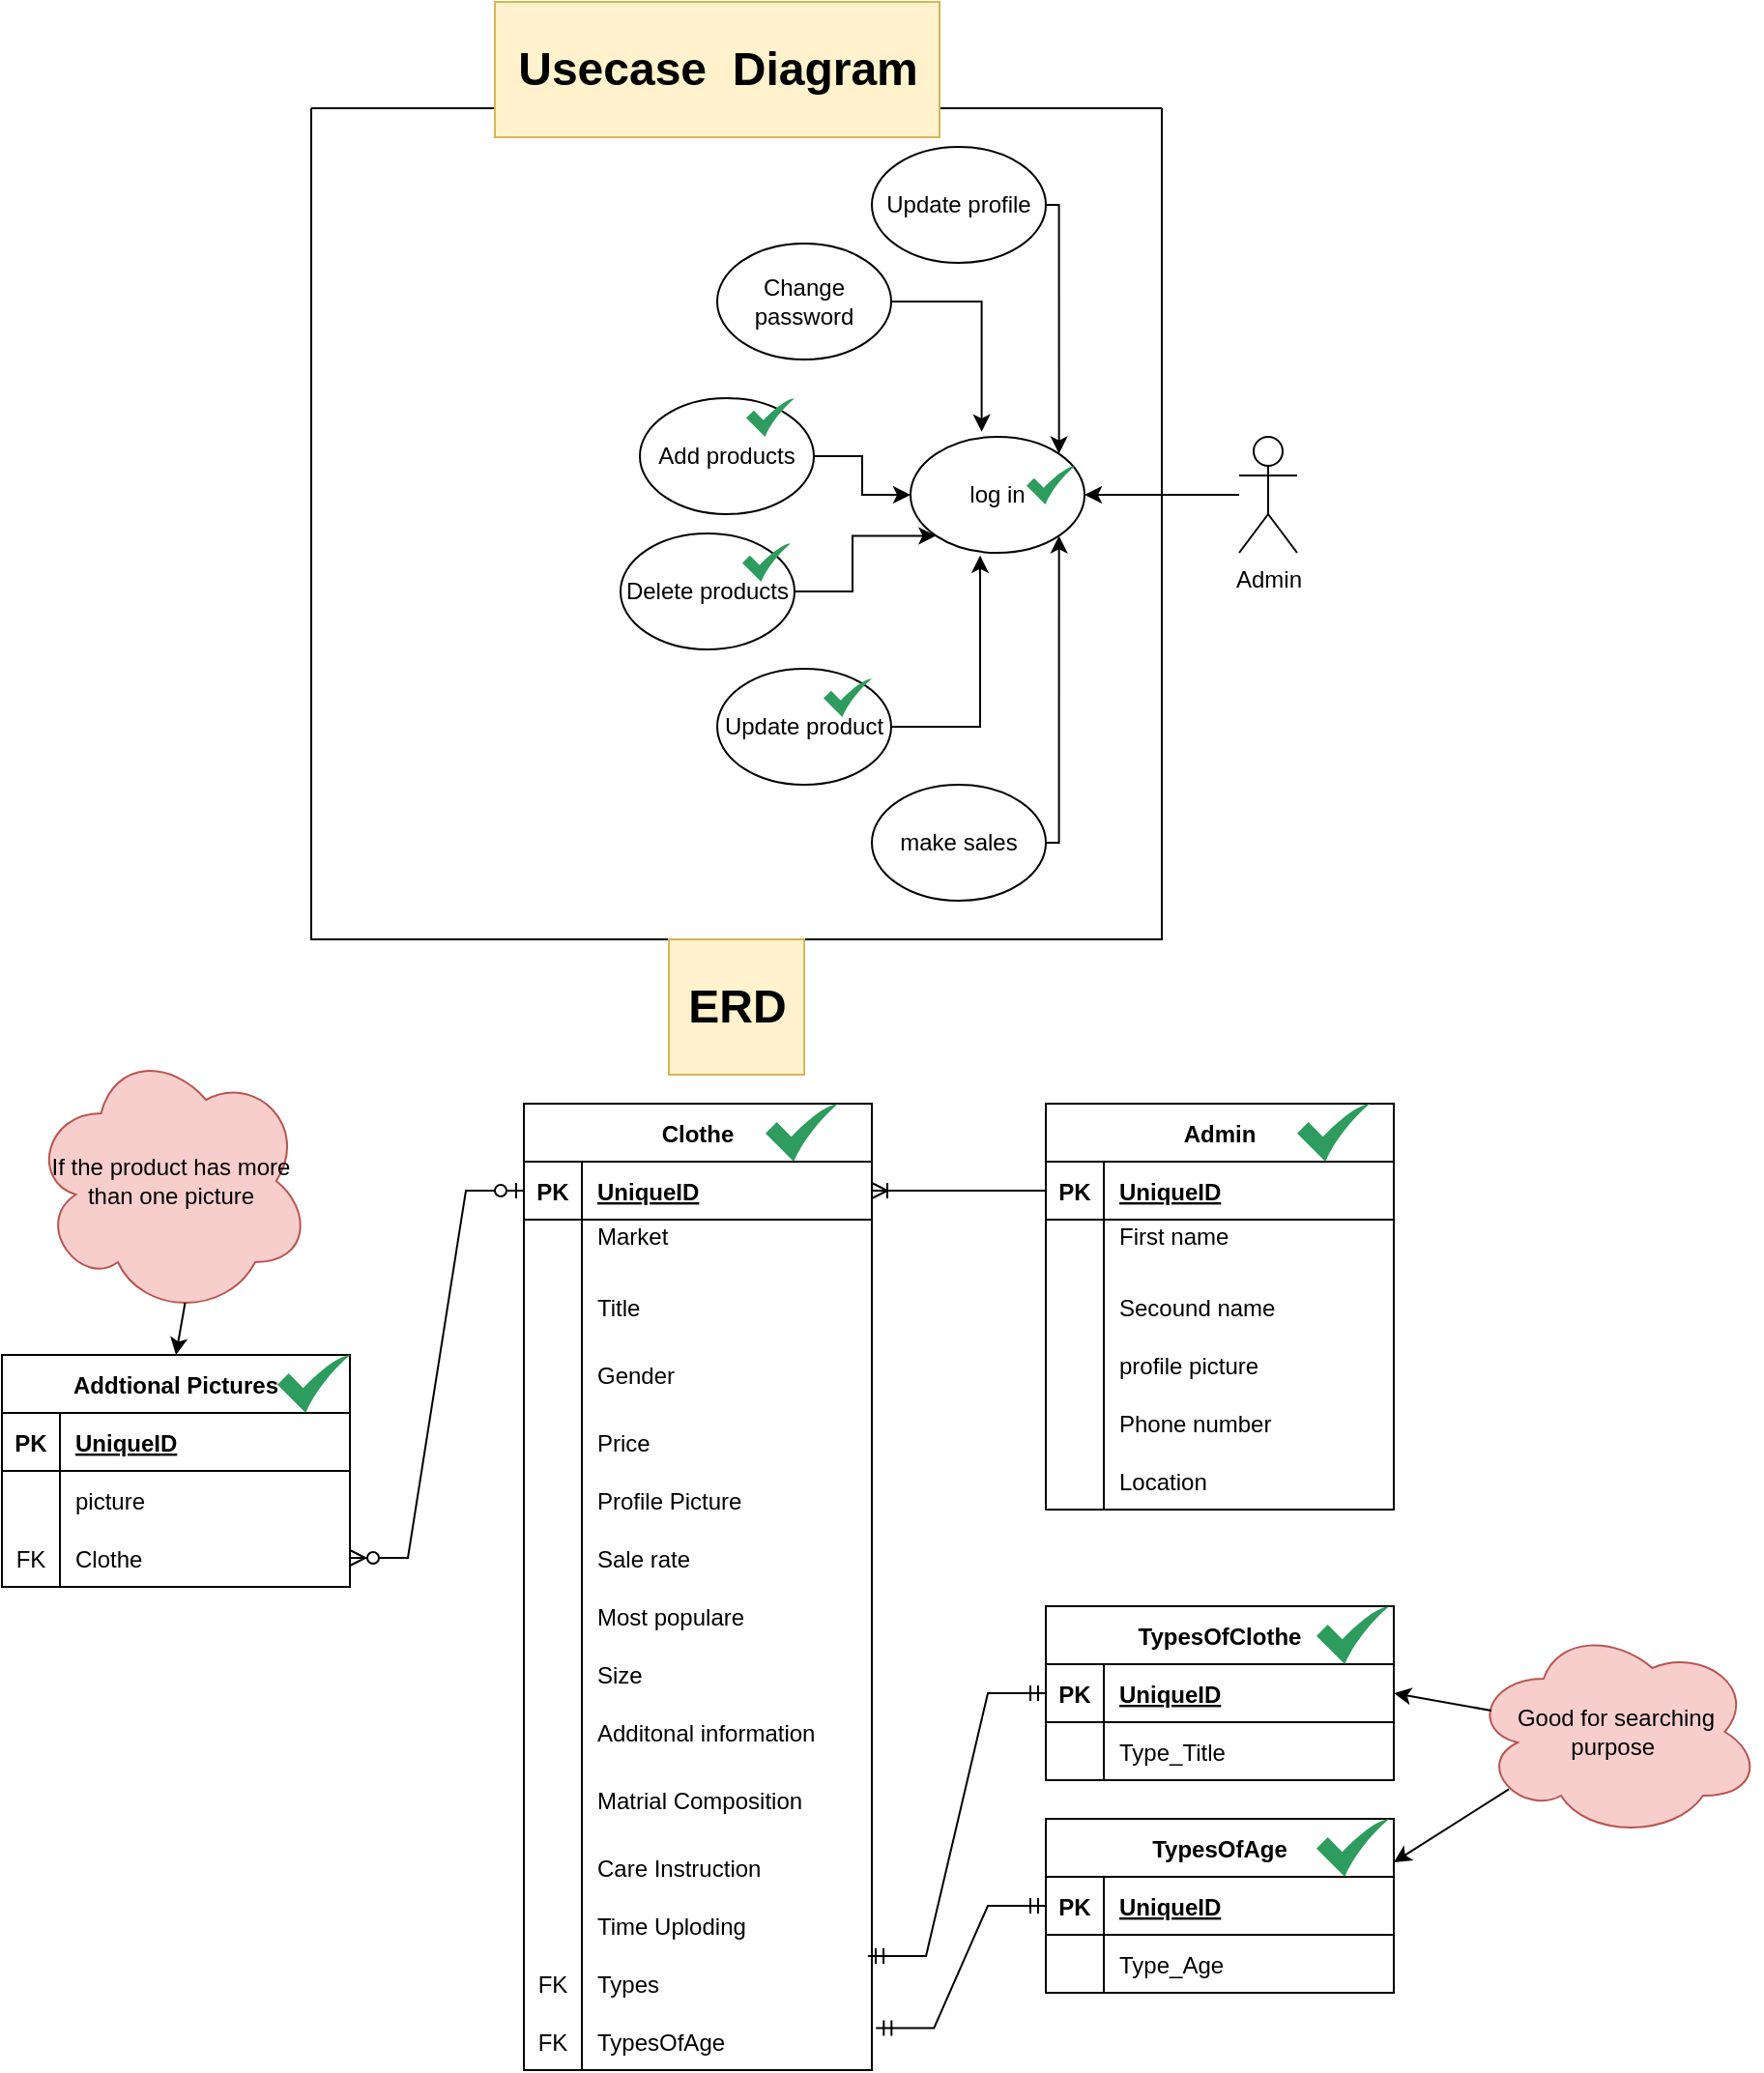 <mxfile version="20.7.4" type="device"><diagram id="LIxAd3S7H-RhhiUVsFGM" name="Page-1"><mxGraphModel dx="1036" dy="606" grid="1" gridSize="10" guides="1" tooltips="1" connect="1" arrows="1" fold="1" page="1" pageScale="1" pageWidth="850" pageHeight="1100" math="0" shadow="0"><root><mxCell id="0"/><mxCell id="1" parent="0"/><mxCell id="iDOFnc7NDDJiZu9Sfizi-2" value="" style="swimlane;startSize=0;" parent="1" vertex="1"><mxGeometry x="190" y="85" width="440" height="430" as="geometry"/></mxCell><mxCell id="iDOFnc7NDDJiZu9Sfizi-7" value="log in" style="ellipse;whiteSpace=wrap;html=1;" parent="iDOFnc7NDDJiZu9Sfizi-2" vertex="1"><mxGeometry x="310" y="170" width="90" height="60" as="geometry"/></mxCell><mxCell id="iDOFnc7NDDJiZu9Sfizi-13" style="edgeStyle=orthogonalEdgeStyle;rounded=0;orthogonalLoop=1;jettySize=auto;html=1;entryX=0.409;entryY=-0.043;entryDx=0;entryDy=0;entryPerimeter=0;" parent="iDOFnc7NDDJiZu9Sfizi-2" source="iDOFnc7NDDJiZu9Sfizi-9" target="iDOFnc7NDDJiZu9Sfizi-7" edge="1"><mxGeometry relative="1" as="geometry"/></mxCell><mxCell id="iDOFnc7NDDJiZu9Sfizi-9" value="Change password" style="ellipse;whiteSpace=wrap;html=1;" parent="iDOFnc7NDDJiZu9Sfizi-2" vertex="1"><mxGeometry x="210" y="70" width="90" height="60" as="geometry"/></mxCell><mxCell id="iDOFnc7NDDJiZu9Sfizi-14" style="edgeStyle=orthogonalEdgeStyle;rounded=0;orthogonalLoop=1;jettySize=auto;html=1;" parent="iDOFnc7NDDJiZu9Sfizi-2" source="iDOFnc7NDDJiZu9Sfizi-10" target="iDOFnc7NDDJiZu9Sfizi-7" edge="1"><mxGeometry relative="1" as="geometry"/></mxCell><mxCell id="iDOFnc7NDDJiZu9Sfizi-10" value="Add products" style="ellipse;whiteSpace=wrap;html=1;" parent="iDOFnc7NDDJiZu9Sfizi-2" vertex="1"><mxGeometry x="170" y="150" width="90" height="60" as="geometry"/></mxCell><mxCell id="iDOFnc7NDDJiZu9Sfizi-15" style="edgeStyle=orthogonalEdgeStyle;rounded=0;orthogonalLoop=1;jettySize=auto;html=1;entryX=0;entryY=1;entryDx=0;entryDy=0;" parent="iDOFnc7NDDJiZu9Sfizi-2" source="iDOFnc7NDDJiZu9Sfizi-11" target="iDOFnc7NDDJiZu9Sfizi-7" edge="1"><mxGeometry relative="1" as="geometry"/></mxCell><mxCell id="iDOFnc7NDDJiZu9Sfizi-11" value="Delete products" style="ellipse;whiteSpace=wrap;html=1;" parent="iDOFnc7NDDJiZu9Sfizi-2" vertex="1"><mxGeometry x="160" y="220" width="90" height="60" as="geometry"/></mxCell><mxCell id="iDOFnc7NDDJiZu9Sfizi-16" style="edgeStyle=orthogonalEdgeStyle;rounded=0;orthogonalLoop=1;jettySize=auto;html=1;entryX=0.4;entryY=1.023;entryDx=0;entryDy=0;entryPerimeter=0;" parent="iDOFnc7NDDJiZu9Sfizi-2" source="iDOFnc7NDDJiZu9Sfizi-12" target="iDOFnc7NDDJiZu9Sfizi-7" edge="1"><mxGeometry relative="1" as="geometry"/></mxCell><mxCell id="iDOFnc7NDDJiZu9Sfizi-12" value="Update product" style="ellipse;whiteSpace=wrap;html=1;" parent="iDOFnc7NDDJiZu9Sfizi-2" vertex="1"><mxGeometry x="210" y="290" width="90" height="60" as="geometry"/></mxCell><mxCell id="iDOFnc7NDDJiZu9Sfizi-18" style="edgeStyle=orthogonalEdgeStyle;rounded=0;orthogonalLoop=1;jettySize=auto;html=1;entryX=1;entryY=0;entryDx=0;entryDy=0;" parent="iDOFnc7NDDJiZu9Sfizi-2" source="iDOFnc7NDDJiZu9Sfizi-17" target="iDOFnc7NDDJiZu9Sfizi-7" edge="1"><mxGeometry relative="1" as="geometry"><Array as="points"><mxPoint x="387" y="50"/></Array></mxGeometry></mxCell><mxCell id="iDOFnc7NDDJiZu9Sfizi-17" value="Update profile" style="ellipse;whiteSpace=wrap;html=1;" parent="iDOFnc7NDDJiZu9Sfizi-2" vertex="1"><mxGeometry x="290" y="20" width="90" height="60" as="geometry"/></mxCell><mxCell id="iDOFnc7NDDJiZu9Sfizi-20" style="edgeStyle=orthogonalEdgeStyle;rounded=0;orthogonalLoop=1;jettySize=auto;html=1;entryX=1;entryY=1;entryDx=0;entryDy=0;" parent="iDOFnc7NDDJiZu9Sfizi-2" source="iDOFnc7NDDJiZu9Sfizi-19" target="iDOFnc7NDDJiZu9Sfizi-7" edge="1"><mxGeometry relative="1" as="geometry"><Array as="points"><mxPoint x="387" y="380"/></Array></mxGeometry></mxCell><mxCell id="iDOFnc7NDDJiZu9Sfizi-19" value="make sales" style="ellipse;whiteSpace=wrap;html=1;" parent="iDOFnc7NDDJiZu9Sfizi-2" vertex="1"><mxGeometry x="290" y="350" width="90" height="60" as="geometry"/></mxCell><mxCell id="dVbb8pdEqxwI0rak_RGg-7" value="" style="sketch=0;html=1;aspect=fixed;strokeColor=none;shadow=0;align=center;verticalAlign=top;fillColor=#2D9C5E;shape=mxgraph.gcp2.check" vertex="1" parent="iDOFnc7NDDJiZu9Sfizi-2"><mxGeometry x="370" y="185" width="25" height="20" as="geometry"/></mxCell><mxCell id="dVbb8pdEqxwI0rak_RGg-8" value="" style="sketch=0;html=1;aspect=fixed;strokeColor=none;shadow=0;align=center;verticalAlign=top;fillColor=#2D9C5E;shape=mxgraph.gcp2.check" vertex="1" parent="iDOFnc7NDDJiZu9Sfizi-2"><mxGeometry x="265" y="295" width="25" height="20" as="geometry"/></mxCell><mxCell id="dVbb8pdEqxwI0rak_RGg-9" value="" style="sketch=0;html=1;aspect=fixed;strokeColor=none;shadow=0;align=center;verticalAlign=top;fillColor=#2D9C5E;shape=mxgraph.gcp2.check" vertex="1" parent="iDOFnc7NDDJiZu9Sfizi-2"><mxGeometry x="223" y="225" width="25" height="20" as="geometry"/></mxCell><mxCell id="dVbb8pdEqxwI0rak_RGg-10" value="" style="sketch=0;html=1;aspect=fixed;strokeColor=none;shadow=0;align=center;verticalAlign=top;fillColor=#2D9C5E;shape=mxgraph.gcp2.check" vertex="1" parent="iDOFnc7NDDJiZu9Sfizi-2"><mxGeometry x="225" y="150" width="25" height="20" as="geometry"/></mxCell><mxCell id="iDOFnc7NDDJiZu9Sfizi-8" style="edgeStyle=orthogonalEdgeStyle;rounded=0;orthogonalLoop=1;jettySize=auto;html=1;" parent="1" source="iDOFnc7NDDJiZu9Sfizi-3" target="iDOFnc7NDDJiZu9Sfizi-7" edge="1"><mxGeometry relative="1" as="geometry"/></mxCell><mxCell id="iDOFnc7NDDJiZu9Sfizi-3" value="Admin" style="shape=umlActor;verticalLabelPosition=bottom;verticalAlign=top;html=1;outlineConnect=0;" parent="1" vertex="1"><mxGeometry x="670" y="255" width="30" height="60" as="geometry"/></mxCell><mxCell id="iDOFnc7NDDJiZu9Sfizi-21" value="&lt;h1&gt;Usecase&amp;nbsp; Diagram&lt;/h1&gt;" style="text;html=1;align=center;verticalAlign=middle;resizable=0;points=[];autosize=1;strokeColor=#d6b656;fillColor=#fff2cc;" parent="1" vertex="1"><mxGeometry x="285" y="30" width="230" height="70" as="geometry"/></mxCell><mxCell id="iDOFnc7NDDJiZu9Sfizi-22" value="&lt;h1&gt;ERD&lt;/h1&gt;" style="text;html=1;align=center;verticalAlign=middle;resizable=0;points=[];autosize=1;strokeColor=#d6b656;fillColor=#fff2cc;" parent="1" vertex="1"><mxGeometry x="375" y="515" width="70" height="70" as="geometry"/></mxCell><mxCell id="iDOFnc7NDDJiZu9Sfizi-24" value="Clothe" style="shape=table;startSize=30;container=1;collapsible=1;childLayout=tableLayout;fixedRows=1;rowLines=0;fontStyle=1;align=center;resizeLast=1;" parent="1" vertex="1"><mxGeometry x="300" y="600" width="180" height="500" as="geometry"/></mxCell><mxCell id="iDOFnc7NDDJiZu9Sfizi-25" value="" style="shape=tableRow;horizontal=0;startSize=0;swimlaneHead=0;swimlaneBody=0;fillColor=none;collapsible=0;dropTarget=0;points=[[0,0.5],[1,0.5]];portConstraint=eastwest;top=0;left=0;right=0;bottom=1;" parent="iDOFnc7NDDJiZu9Sfizi-24" vertex="1"><mxGeometry y="30" width="180" height="30" as="geometry"/></mxCell><mxCell id="iDOFnc7NDDJiZu9Sfizi-26" value="PK" style="shape=partialRectangle;connectable=0;fillColor=none;top=0;left=0;bottom=0;right=0;fontStyle=1;overflow=hidden;" parent="iDOFnc7NDDJiZu9Sfizi-25" vertex="1"><mxGeometry width="30" height="30" as="geometry"><mxRectangle width="30" height="30" as="alternateBounds"/></mxGeometry></mxCell><mxCell id="iDOFnc7NDDJiZu9Sfizi-27" value="UniqueID" style="shape=partialRectangle;connectable=0;fillColor=none;top=0;left=0;bottom=0;right=0;align=left;spacingLeft=6;fontStyle=5;overflow=hidden;" parent="iDOFnc7NDDJiZu9Sfizi-25" vertex="1"><mxGeometry x="30" width="150" height="30" as="geometry"><mxRectangle width="150" height="30" as="alternateBounds"/></mxGeometry></mxCell><mxCell id="iDOFnc7NDDJiZu9Sfizi-28" value="" style="shape=tableRow;horizontal=0;startSize=0;swimlaneHead=0;swimlaneBody=0;fillColor=none;collapsible=0;dropTarget=0;points=[[0,0.5],[1,0.5]];portConstraint=eastwest;top=0;left=0;right=0;bottom=0;" parent="iDOFnc7NDDJiZu9Sfizi-24" vertex="1"><mxGeometry y="60" width="180" height="30" as="geometry"/></mxCell><mxCell id="iDOFnc7NDDJiZu9Sfizi-29" value="" style="shape=partialRectangle;connectable=0;fillColor=none;top=0;left=0;bottom=0;right=0;editable=1;overflow=hidden;" parent="iDOFnc7NDDJiZu9Sfizi-28" vertex="1"><mxGeometry width="30" height="30" as="geometry"><mxRectangle width="30" height="30" as="alternateBounds"/></mxGeometry></mxCell><mxCell id="iDOFnc7NDDJiZu9Sfizi-30" value="Market    &#10;" style="shape=partialRectangle;connectable=0;fillColor=none;top=0;left=0;bottom=0;right=0;align=left;spacingLeft=6;overflow=hidden;" parent="iDOFnc7NDDJiZu9Sfizi-28" vertex="1"><mxGeometry x="30" width="150" height="30" as="geometry"><mxRectangle width="150" height="30" as="alternateBounds"/></mxGeometry></mxCell><mxCell id="iDOFnc7NDDJiZu9Sfizi-31" value="" style="shape=tableRow;horizontal=0;startSize=0;swimlaneHead=0;swimlaneBody=0;fillColor=none;collapsible=0;dropTarget=0;points=[[0,0.5],[1,0.5]];portConstraint=eastwest;top=0;left=0;right=0;bottom=0;" parent="iDOFnc7NDDJiZu9Sfizi-24" vertex="1"><mxGeometry y="90" width="180" height="30" as="geometry"/></mxCell><mxCell id="iDOFnc7NDDJiZu9Sfizi-32" value="" style="shape=partialRectangle;connectable=0;fillColor=none;top=0;left=0;bottom=0;right=0;editable=1;overflow=hidden;" parent="iDOFnc7NDDJiZu9Sfizi-31" vertex="1"><mxGeometry width="30" height="30" as="geometry"><mxRectangle width="30" height="30" as="alternateBounds"/></mxGeometry></mxCell><mxCell id="iDOFnc7NDDJiZu9Sfizi-33" value="Title" style="shape=partialRectangle;connectable=0;fillColor=none;top=0;left=0;bottom=0;right=0;align=left;spacingLeft=6;overflow=hidden;" parent="iDOFnc7NDDJiZu9Sfizi-31" vertex="1"><mxGeometry x="30" width="150" height="30" as="geometry"><mxRectangle width="150" height="30" as="alternateBounds"/></mxGeometry></mxCell><mxCell id="glJ05h1RulsnBcIzBSfB-4" value="" style="shape=tableRow;horizontal=0;startSize=0;swimlaneHead=0;swimlaneBody=0;fillColor=none;collapsible=0;dropTarget=0;points=[[0,0.5],[1,0.5]];portConstraint=eastwest;top=0;left=0;right=0;bottom=0;" parent="iDOFnc7NDDJiZu9Sfizi-24" vertex="1"><mxGeometry y="120" width="180" height="40" as="geometry"/></mxCell><mxCell id="glJ05h1RulsnBcIzBSfB-5" value="" style="shape=partialRectangle;connectable=0;fillColor=none;top=0;left=0;bottom=0;right=0;editable=1;overflow=hidden;" parent="glJ05h1RulsnBcIzBSfB-4" vertex="1"><mxGeometry width="30" height="40" as="geometry"><mxRectangle width="30" height="40" as="alternateBounds"/></mxGeometry></mxCell><mxCell id="glJ05h1RulsnBcIzBSfB-6" value="Gender" style="shape=partialRectangle;connectable=0;fillColor=none;top=0;left=0;bottom=0;right=0;align=left;spacingLeft=6;overflow=hidden;" parent="glJ05h1RulsnBcIzBSfB-4" vertex="1"><mxGeometry x="30" width="150" height="40" as="geometry"><mxRectangle width="150" height="40" as="alternateBounds"/></mxGeometry></mxCell><mxCell id="iDOFnc7NDDJiZu9Sfizi-34" value="" style="shape=tableRow;horizontal=0;startSize=0;swimlaneHead=0;swimlaneBody=0;fillColor=none;collapsible=0;dropTarget=0;points=[[0,0.5],[1,0.5]];portConstraint=eastwest;top=0;left=0;right=0;bottom=0;" parent="iDOFnc7NDDJiZu9Sfizi-24" vertex="1"><mxGeometry y="160" width="180" height="30" as="geometry"/></mxCell><mxCell id="iDOFnc7NDDJiZu9Sfizi-35" value="" style="shape=partialRectangle;connectable=0;fillColor=none;top=0;left=0;bottom=0;right=0;editable=1;overflow=hidden;" parent="iDOFnc7NDDJiZu9Sfizi-34" vertex="1"><mxGeometry width="30" height="30" as="geometry"><mxRectangle width="30" height="30" as="alternateBounds"/></mxGeometry></mxCell><mxCell id="iDOFnc7NDDJiZu9Sfizi-36" value="Price" style="shape=partialRectangle;connectable=0;fillColor=none;top=0;left=0;bottom=0;right=0;align=left;spacingLeft=6;overflow=hidden;" parent="iDOFnc7NDDJiZu9Sfizi-34" vertex="1"><mxGeometry x="30" width="150" height="30" as="geometry"><mxRectangle width="150" height="30" as="alternateBounds"/></mxGeometry></mxCell><mxCell id="iDOFnc7NDDJiZu9Sfizi-58" value="" style="shape=tableRow;horizontal=0;startSize=0;swimlaneHead=0;swimlaneBody=0;fillColor=none;collapsible=0;dropTarget=0;points=[[0,0.5],[1,0.5]];portConstraint=eastwest;top=0;left=0;right=0;bottom=0;" parent="iDOFnc7NDDJiZu9Sfizi-24" vertex="1"><mxGeometry y="190" width="180" height="30" as="geometry"/></mxCell><mxCell id="iDOFnc7NDDJiZu9Sfizi-59" value="" style="shape=partialRectangle;connectable=0;fillColor=none;top=0;left=0;bottom=0;right=0;editable=1;overflow=hidden;" parent="iDOFnc7NDDJiZu9Sfizi-58" vertex="1"><mxGeometry width="30" height="30" as="geometry"><mxRectangle width="30" height="30" as="alternateBounds"/></mxGeometry></mxCell><mxCell id="iDOFnc7NDDJiZu9Sfizi-60" value="Profile Picture" style="shape=partialRectangle;connectable=0;fillColor=none;top=0;left=0;bottom=0;right=0;align=left;spacingLeft=6;overflow=hidden;" parent="iDOFnc7NDDJiZu9Sfizi-58" vertex="1"><mxGeometry x="30" width="150" height="30" as="geometry"><mxRectangle width="150" height="30" as="alternateBounds"/></mxGeometry></mxCell><mxCell id="iDOFnc7NDDJiZu9Sfizi-99" value="" style="shape=tableRow;horizontal=0;startSize=0;swimlaneHead=0;swimlaneBody=0;fillColor=none;collapsible=0;dropTarget=0;points=[[0,0.5],[1,0.5]];portConstraint=eastwest;top=0;left=0;right=0;bottom=0;" parent="iDOFnc7NDDJiZu9Sfizi-24" vertex="1"><mxGeometry y="220" width="180" height="30" as="geometry"/></mxCell><mxCell id="iDOFnc7NDDJiZu9Sfizi-100" value="" style="shape=partialRectangle;connectable=0;fillColor=none;top=0;left=0;bottom=0;right=0;editable=1;overflow=hidden;" parent="iDOFnc7NDDJiZu9Sfizi-99" vertex="1"><mxGeometry width="30" height="30" as="geometry"><mxRectangle width="30" height="30" as="alternateBounds"/></mxGeometry></mxCell><mxCell id="iDOFnc7NDDJiZu9Sfizi-101" value="Sale rate" style="shape=partialRectangle;connectable=0;fillColor=none;top=0;left=0;bottom=0;right=0;align=left;spacingLeft=6;overflow=hidden;" parent="iDOFnc7NDDJiZu9Sfizi-99" vertex="1"><mxGeometry x="30" width="150" height="30" as="geometry"><mxRectangle width="150" height="30" as="alternateBounds"/></mxGeometry></mxCell><mxCell id="iDOFnc7NDDJiZu9Sfizi-110" value="" style="shape=tableRow;horizontal=0;startSize=0;swimlaneHead=0;swimlaneBody=0;fillColor=none;collapsible=0;dropTarget=0;points=[[0,0.5],[1,0.5]];portConstraint=eastwest;top=0;left=0;right=0;bottom=0;" parent="iDOFnc7NDDJiZu9Sfizi-24" vertex="1"><mxGeometry y="250" width="180" height="30" as="geometry"/></mxCell><mxCell id="iDOFnc7NDDJiZu9Sfizi-111" value="" style="shape=partialRectangle;connectable=0;fillColor=none;top=0;left=0;bottom=0;right=0;editable=1;overflow=hidden;" parent="iDOFnc7NDDJiZu9Sfizi-110" vertex="1"><mxGeometry width="30" height="30" as="geometry"><mxRectangle width="30" height="30" as="alternateBounds"/></mxGeometry></mxCell><mxCell id="iDOFnc7NDDJiZu9Sfizi-112" value="Most populare" style="shape=partialRectangle;connectable=0;fillColor=none;top=0;left=0;bottom=0;right=0;align=left;spacingLeft=6;overflow=hidden;" parent="iDOFnc7NDDJiZu9Sfizi-110" vertex="1"><mxGeometry x="30" width="150" height="30" as="geometry"><mxRectangle width="150" height="30" as="alternateBounds"/></mxGeometry></mxCell><mxCell id="ZFXo3Ql06WeVLPSRRAsA-1" value="" style="shape=tableRow;horizontal=0;startSize=0;swimlaneHead=0;swimlaneBody=0;fillColor=none;collapsible=0;dropTarget=0;points=[[0,0.5],[1,0.5]];portConstraint=eastwest;top=0;left=0;right=0;bottom=0;" parent="iDOFnc7NDDJiZu9Sfizi-24" vertex="1"><mxGeometry y="280" width="180" height="30" as="geometry"/></mxCell><mxCell id="ZFXo3Ql06WeVLPSRRAsA-2" value="" style="shape=partialRectangle;connectable=0;fillColor=none;top=0;left=0;bottom=0;right=0;editable=1;overflow=hidden;" parent="ZFXo3Ql06WeVLPSRRAsA-1" vertex="1"><mxGeometry width="30" height="30" as="geometry"><mxRectangle width="30" height="30" as="alternateBounds"/></mxGeometry></mxCell><mxCell id="ZFXo3Ql06WeVLPSRRAsA-3" value="Size" style="shape=partialRectangle;connectable=0;fillColor=none;top=0;left=0;bottom=0;right=0;align=left;spacingLeft=6;overflow=hidden;" parent="ZFXo3Ql06WeVLPSRRAsA-1" vertex="1"><mxGeometry x="30" width="150" height="30" as="geometry"><mxRectangle width="150" height="30" as="alternateBounds"/></mxGeometry></mxCell><mxCell id="ZFXo3Ql06WeVLPSRRAsA-7" value="" style="shape=tableRow;horizontal=0;startSize=0;swimlaneHead=0;swimlaneBody=0;fillColor=none;collapsible=0;dropTarget=0;points=[[0,0.5],[1,0.5]];portConstraint=eastwest;top=0;left=0;right=0;bottom=0;" parent="iDOFnc7NDDJiZu9Sfizi-24" vertex="1"><mxGeometry y="310" width="180" height="30" as="geometry"/></mxCell><mxCell id="ZFXo3Ql06WeVLPSRRAsA-8" value="" style="shape=partialRectangle;connectable=0;fillColor=none;top=0;left=0;bottom=0;right=0;editable=1;overflow=hidden;" parent="ZFXo3Ql06WeVLPSRRAsA-7" vertex="1"><mxGeometry width="30" height="30" as="geometry"><mxRectangle width="30" height="30" as="alternateBounds"/></mxGeometry></mxCell><mxCell id="ZFXo3Ql06WeVLPSRRAsA-9" value="Additonal information" style="shape=partialRectangle;connectable=0;fillColor=none;top=0;left=0;bottom=0;right=0;align=left;spacingLeft=6;overflow=hidden;" parent="ZFXo3Ql06WeVLPSRRAsA-7" vertex="1"><mxGeometry x="30" width="150" height="30" as="geometry"><mxRectangle width="150" height="30" as="alternateBounds"/></mxGeometry></mxCell><mxCell id="ZFXo3Ql06WeVLPSRRAsA-10" value="" style="shape=tableRow;horizontal=0;startSize=0;swimlaneHead=0;swimlaneBody=0;fillColor=none;collapsible=0;dropTarget=0;points=[[0,0.5],[1,0.5]];portConstraint=eastwest;top=0;left=0;right=0;bottom=0;" parent="iDOFnc7NDDJiZu9Sfizi-24" vertex="1"><mxGeometry y="340" width="180" height="40" as="geometry"/></mxCell><mxCell id="ZFXo3Ql06WeVLPSRRAsA-11" value="" style="shape=partialRectangle;connectable=0;fillColor=none;top=0;left=0;bottom=0;right=0;editable=1;overflow=hidden;" parent="ZFXo3Ql06WeVLPSRRAsA-10" vertex="1"><mxGeometry width="30" height="40" as="geometry"><mxRectangle width="30" height="40" as="alternateBounds"/></mxGeometry></mxCell><mxCell id="ZFXo3Ql06WeVLPSRRAsA-12" value="Matrial Composition" style="shape=partialRectangle;connectable=0;fillColor=none;top=0;left=0;bottom=0;right=0;align=left;spacingLeft=6;overflow=hidden;" parent="ZFXo3Ql06WeVLPSRRAsA-10" vertex="1"><mxGeometry x="30" width="150" height="40" as="geometry"><mxRectangle width="150" height="40" as="alternateBounds"/></mxGeometry></mxCell><mxCell id="ZFXo3Ql06WeVLPSRRAsA-4" value="" style="shape=tableRow;horizontal=0;startSize=0;swimlaneHead=0;swimlaneBody=0;fillColor=none;collapsible=0;dropTarget=0;points=[[0,0.5],[1,0.5]];portConstraint=eastwest;top=0;left=0;right=0;bottom=0;" parent="iDOFnc7NDDJiZu9Sfizi-24" vertex="1"><mxGeometry y="380" width="180" height="30" as="geometry"/></mxCell><mxCell id="ZFXo3Ql06WeVLPSRRAsA-5" value="" style="shape=partialRectangle;connectable=0;fillColor=none;top=0;left=0;bottom=0;right=0;editable=1;overflow=hidden;" parent="ZFXo3Ql06WeVLPSRRAsA-4" vertex="1"><mxGeometry width="30" height="30" as="geometry"><mxRectangle width="30" height="30" as="alternateBounds"/></mxGeometry></mxCell><mxCell id="ZFXo3Ql06WeVLPSRRAsA-6" value="Care Instruction" style="shape=partialRectangle;connectable=0;fillColor=none;top=0;left=0;bottom=0;right=0;align=left;spacingLeft=6;overflow=hidden;" parent="ZFXo3Ql06WeVLPSRRAsA-4" vertex="1"><mxGeometry x="30" width="150" height="30" as="geometry"><mxRectangle width="150" height="30" as="alternateBounds"/></mxGeometry></mxCell><mxCell id="glJ05h1RulsnBcIzBSfB-1" value="" style="shape=tableRow;horizontal=0;startSize=0;swimlaneHead=0;swimlaneBody=0;fillColor=none;collapsible=0;dropTarget=0;points=[[0,0.5],[1,0.5]];portConstraint=eastwest;top=0;left=0;right=0;bottom=0;" parent="iDOFnc7NDDJiZu9Sfizi-24" vertex="1"><mxGeometry y="410" width="180" height="30" as="geometry"/></mxCell><mxCell id="glJ05h1RulsnBcIzBSfB-2" value="" style="shape=partialRectangle;connectable=0;fillColor=none;top=0;left=0;bottom=0;right=0;editable=1;overflow=hidden;" parent="glJ05h1RulsnBcIzBSfB-1" vertex="1"><mxGeometry width="30" height="30" as="geometry"><mxRectangle width="30" height="30" as="alternateBounds"/></mxGeometry></mxCell><mxCell id="glJ05h1RulsnBcIzBSfB-3" value="Time Uploding" style="shape=partialRectangle;connectable=0;fillColor=none;top=0;left=0;bottom=0;right=0;align=left;spacingLeft=6;overflow=hidden;" parent="glJ05h1RulsnBcIzBSfB-1" vertex="1"><mxGeometry x="30" width="150" height="30" as="geometry"><mxRectangle width="150" height="30" as="alternateBounds"/></mxGeometry></mxCell><mxCell id="iDOFnc7NDDJiZu9Sfizi-102" value="" style="shape=tableRow;horizontal=0;startSize=0;swimlaneHead=0;swimlaneBody=0;fillColor=none;collapsible=0;dropTarget=0;points=[[0,0.5],[1,0.5]];portConstraint=eastwest;top=0;left=0;right=0;bottom=0;" parent="iDOFnc7NDDJiZu9Sfizi-24" vertex="1"><mxGeometry y="440" width="180" height="30" as="geometry"/></mxCell><mxCell id="iDOFnc7NDDJiZu9Sfizi-103" value="FK" style="shape=partialRectangle;connectable=0;fillColor=none;top=0;left=0;bottom=0;right=0;editable=1;overflow=hidden;" parent="iDOFnc7NDDJiZu9Sfizi-102" vertex="1"><mxGeometry width="30" height="30" as="geometry"><mxRectangle width="30" height="30" as="alternateBounds"/></mxGeometry></mxCell><mxCell id="iDOFnc7NDDJiZu9Sfizi-104" value="Types" style="shape=partialRectangle;connectable=0;fillColor=none;top=0;left=0;bottom=0;right=0;align=left;spacingLeft=6;overflow=hidden;" parent="iDOFnc7NDDJiZu9Sfizi-102" vertex="1"><mxGeometry x="30" width="150" height="30" as="geometry"><mxRectangle width="150" height="30" as="alternateBounds"/></mxGeometry></mxCell><mxCell id="glJ05h1RulsnBcIzBSfB-34" value="" style="shape=tableRow;horizontal=0;startSize=0;swimlaneHead=0;swimlaneBody=0;fillColor=none;collapsible=0;dropTarget=0;points=[[0,0.5],[1,0.5]];portConstraint=eastwest;top=0;left=0;right=0;bottom=0;" parent="iDOFnc7NDDJiZu9Sfizi-24" vertex="1"><mxGeometry y="470" width="180" height="30" as="geometry"/></mxCell><mxCell id="glJ05h1RulsnBcIzBSfB-35" value="FK" style="shape=partialRectangle;connectable=0;fillColor=none;top=0;left=0;bottom=0;right=0;editable=1;overflow=hidden;" parent="glJ05h1RulsnBcIzBSfB-34" vertex="1"><mxGeometry width="30" height="30" as="geometry"><mxRectangle width="30" height="30" as="alternateBounds"/></mxGeometry></mxCell><mxCell id="glJ05h1RulsnBcIzBSfB-36" value="TypesOfAge" style="shape=partialRectangle;connectable=0;fillColor=none;top=0;left=0;bottom=0;right=0;align=left;spacingLeft=6;overflow=hidden;" parent="glJ05h1RulsnBcIzBSfB-34" vertex="1"><mxGeometry x="30" width="150" height="30" as="geometry"><mxRectangle width="150" height="30" as="alternateBounds"/></mxGeometry></mxCell><mxCell id="iDOFnc7NDDJiZu9Sfizi-38" value="Admin" style="shape=table;startSize=30;container=1;collapsible=1;childLayout=tableLayout;fixedRows=1;rowLines=0;fontStyle=1;align=center;resizeLast=1;" parent="1" vertex="1"><mxGeometry x="570" y="600" width="180" height="210" as="geometry"/></mxCell><mxCell id="iDOFnc7NDDJiZu9Sfizi-39" value="" style="shape=tableRow;horizontal=0;startSize=0;swimlaneHead=0;swimlaneBody=0;fillColor=none;collapsible=0;dropTarget=0;points=[[0,0.5],[1,0.5]];portConstraint=eastwest;top=0;left=0;right=0;bottom=1;" parent="iDOFnc7NDDJiZu9Sfizi-38" vertex="1"><mxGeometry y="30" width="180" height="30" as="geometry"/></mxCell><mxCell id="iDOFnc7NDDJiZu9Sfizi-40" value="PK" style="shape=partialRectangle;connectable=0;fillColor=none;top=0;left=0;bottom=0;right=0;fontStyle=1;overflow=hidden;" parent="iDOFnc7NDDJiZu9Sfizi-39" vertex="1"><mxGeometry width="30" height="30" as="geometry"><mxRectangle width="30" height="30" as="alternateBounds"/></mxGeometry></mxCell><mxCell id="iDOFnc7NDDJiZu9Sfizi-41" value="UniqueID" style="shape=partialRectangle;connectable=0;fillColor=none;top=0;left=0;bottom=0;right=0;align=left;spacingLeft=6;fontStyle=5;overflow=hidden;" parent="iDOFnc7NDDJiZu9Sfizi-39" vertex="1"><mxGeometry x="30" width="150" height="30" as="geometry"><mxRectangle width="150" height="30" as="alternateBounds"/></mxGeometry></mxCell><mxCell id="iDOFnc7NDDJiZu9Sfizi-42" value="" style="shape=tableRow;horizontal=0;startSize=0;swimlaneHead=0;swimlaneBody=0;fillColor=none;collapsible=0;dropTarget=0;points=[[0,0.5],[1,0.5]];portConstraint=eastwest;top=0;left=0;right=0;bottom=0;" parent="iDOFnc7NDDJiZu9Sfizi-38" vertex="1"><mxGeometry y="60" width="180" height="30" as="geometry"/></mxCell><mxCell id="iDOFnc7NDDJiZu9Sfizi-43" value="" style="shape=partialRectangle;connectable=0;fillColor=none;top=0;left=0;bottom=0;right=0;editable=1;overflow=hidden;" parent="iDOFnc7NDDJiZu9Sfizi-42" vertex="1"><mxGeometry width="30" height="30" as="geometry"><mxRectangle width="30" height="30" as="alternateBounds"/></mxGeometry></mxCell><mxCell id="iDOFnc7NDDJiZu9Sfizi-44" value="First name    &#10;" style="shape=partialRectangle;connectable=0;fillColor=none;top=0;left=0;bottom=0;right=0;align=left;spacingLeft=6;overflow=hidden;" parent="iDOFnc7NDDJiZu9Sfizi-42" vertex="1"><mxGeometry x="30" width="150" height="30" as="geometry"><mxRectangle width="150" height="30" as="alternateBounds"/></mxGeometry></mxCell><mxCell id="iDOFnc7NDDJiZu9Sfizi-45" value="" style="shape=tableRow;horizontal=0;startSize=0;swimlaneHead=0;swimlaneBody=0;fillColor=none;collapsible=0;dropTarget=0;points=[[0,0.5],[1,0.5]];portConstraint=eastwest;top=0;left=0;right=0;bottom=0;" parent="iDOFnc7NDDJiZu9Sfizi-38" vertex="1"><mxGeometry y="90" width="180" height="30" as="geometry"/></mxCell><mxCell id="iDOFnc7NDDJiZu9Sfizi-46" value="" style="shape=partialRectangle;connectable=0;fillColor=none;top=0;left=0;bottom=0;right=0;editable=1;overflow=hidden;" parent="iDOFnc7NDDJiZu9Sfizi-45" vertex="1"><mxGeometry width="30" height="30" as="geometry"><mxRectangle width="30" height="30" as="alternateBounds"/></mxGeometry></mxCell><mxCell id="iDOFnc7NDDJiZu9Sfizi-47" value="Secound name" style="shape=partialRectangle;connectable=0;fillColor=none;top=0;left=0;bottom=0;right=0;align=left;spacingLeft=6;overflow=hidden;" parent="iDOFnc7NDDJiZu9Sfizi-45" vertex="1"><mxGeometry x="30" width="150" height="30" as="geometry"><mxRectangle width="150" height="30" as="alternateBounds"/></mxGeometry></mxCell><mxCell id="iDOFnc7NDDJiZu9Sfizi-48" value="" style="shape=tableRow;horizontal=0;startSize=0;swimlaneHead=0;swimlaneBody=0;fillColor=none;collapsible=0;dropTarget=0;points=[[0,0.5],[1,0.5]];portConstraint=eastwest;top=0;left=0;right=0;bottom=0;" parent="iDOFnc7NDDJiZu9Sfizi-38" vertex="1"><mxGeometry y="120" width="180" height="30" as="geometry"/></mxCell><mxCell id="iDOFnc7NDDJiZu9Sfizi-49" value="" style="shape=partialRectangle;connectable=0;fillColor=none;top=0;left=0;bottom=0;right=0;editable=1;overflow=hidden;" parent="iDOFnc7NDDJiZu9Sfizi-48" vertex="1"><mxGeometry width="30" height="30" as="geometry"><mxRectangle width="30" height="30" as="alternateBounds"/></mxGeometry></mxCell><mxCell id="iDOFnc7NDDJiZu9Sfizi-50" value="profile picture" style="shape=partialRectangle;connectable=0;fillColor=none;top=0;left=0;bottom=0;right=0;align=left;spacingLeft=6;overflow=hidden;" parent="iDOFnc7NDDJiZu9Sfizi-48" vertex="1"><mxGeometry x="30" width="150" height="30" as="geometry"><mxRectangle width="150" height="30" as="alternateBounds"/></mxGeometry></mxCell><mxCell id="iDOFnc7NDDJiZu9Sfizi-52" value="" style="shape=tableRow;horizontal=0;startSize=0;swimlaneHead=0;swimlaneBody=0;fillColor=none;collapsible=0;dropTarget=0;points=[[0,0.5],[1,0.5]];portConstraint=eastwest;top=0;left=0;right=0;bottom=0;" parent="iDOFnc7NDDJiZu9Sfizi-38" vertex="1"><mxGeometry y="150" width="180" height="30" as="geometry"/></mxCell><mxCell id="iDOFnc7NDDJiZu9Sfizi-53" value="" style="shape=partialRectangle;connectable=0;fillColor=none;top=0;left=0;bottom=0;right=0;editable=1;overflow=hidden;" parent="iDOFnc7NDDJiZu9Sfizi-52" vertex="1"><mxGeometry width="30" height="30" as="geometry"><mxRectangle width="30" height="30" as="alternateBounds"/></mxGeometry></mxCell><mxCell id="iDOFnc7NDDJiZu9Sfizi-54" value="Phone number" style="shape=partialRectangle;connectable=0;fillColor=none;top=0;left=0;bottom=0;right=0;align=left;spacingLeft=6;overflow=hidden;" parent="iDOFnc7NDDJiZu9Sfizi-52" vertex="1"><mxGeometry x="30" width="150" height="30" as="geometry"><mxRectangle width="150" height="30" as="alternateBounds"/></mxGeometry></mxCell><mxCell id="iDOFnc7NDDJiZu9Sfizi-55" value="" style="shape=tableRow;horizontal=0;startSize=0;swimlaneHead=0;swimlaneBody=0;fillColor=none;collapsible=0;dropTarget=0;points=[[0,0.5],[1,0.5]];portConstraint=eastwest;top=0;left=0;right=0;bottom=0;" parent="iDOFnc7NDDJiZu9Sfizi-38" vertex="1"><mxGeometry y="180" width="180" height="30" as="geometry"/></mxCell><mxCell id="iDOFnc7NDDJiZu9Sfizi-56" value="" style="shape=partialRectangle;connectable=0;fillColor=none;top=0;left=0;bottom=0;right=0;editable=1;overflow=hidden;" parent="iDOFnc7NDDJiZu9Sfizi-55" vertex="1"><mxGeometry width="30" height="30" as="geometry"><mxRectangle width="30" height="30" as="alternateBounds"/></mxGeometry></mxCell><mxCell id="iDOFnc7NDDJiZu9Sfizi-57" value="Location" style="shape=partialRectangle;connectable=0;fillColor=none;top=0;left=0;bottom=0;right=0;align=left;spacingLeft=6;overflow=hidden;" parent="iDOFnc7NDDJiZu9Sfizi-55" vertex="1"><mxGeometry x="30" width="150" height="30" as="geometry"><mxRectangle width="150" height="30" as="alternateBounds"/></mxGeometry></mxCell><mxCell id="iDOFnc7NDDJiZu9Sfizi-76" value="TypesOfClothe" style="shape=table;startSize=30;container=1;collapsible=1;childLayout=tableLayout;fixedRows=1;rowLines=0;fontStyle=1;align=center;resizeLast=1;" parent="1" vertex="1"><mxGeometry x="570" y="860" width="180" height="90" as="geometry"/></mxCell><mxCell id="iDOFnc7NDDJiZu9Sfizi-77" value="" style="shape=tableRow;horizontal=0;startSize=0;swimlaneHead=0;swimlaneBody=0;fillColor=none;collapsible=0;dropTarget=0;points=[[0,0.5],[1,0.5]];portConstraint=eastwest;top=0;left=0;right=0;bottom=1;" parent="iDOFnc7NDDJiZu9Sfizi-76" vertex="1"><mxGeometry y="30" width="180" height="30" as="geometry"/></mxCell><mxCell id="iDOFnc7NDDJiZu9Sfizi-78" value="PK" style="shape=partialRectangle;connectable=0;fillColor=none;top=0;left=0;bottom=0;right=0;fontStyle=1;overflow=hidden;" parent="iDOFnc7NDDJiZu9Sfizi-77" vertex="1"><mxGeometry width="30" height="30" as="geometry"><mxRectangle width="30" height="30" as="alternateBounds"/></mxGeometry></mxCell><mxCell id="iDOFnc7NDDJiZu9Sfizi-79" value="UniqueID" style="shape=partialRectangle;connectable=0;fillColor=none;top=0;left=0;bottom=0;right=0;align=left;spacingLeft=6;fontStyle=5;overflow=hidden;" parent="iDOFnc7NDDJiZu9Sfizi-77" vertex="1"><mxGeometry x="30" width="150" height="30" as="geometry"><mxRectangle width="150" height="30" as="alternateBounds"/></mxGeometry></mxCell><mxCell id="glJ05h1RulsnBcIzBSfB-7" value="" style="shape=tableRow;horizontal=0;startSize=0;swimlaneHead=0;swimlaneBody=0;fillColor=none;collapsible=0;dropTarget=0;points=[[0,0.5],[1,0.5]];portConstraint=eastwest;top=0;left=0;right=0;bottom=0;" parent="iDOFnc7NDDJiZu9Sfizi-76" vertex="1"><mxGeometry y="60" width="180" height="30" as="geometry"/></mxCell><mxCell id="glJ05h1RulsnBcIzBSfB-8" value="" style="shape=partialRectangle;connectable=0;fillColor=none;top=0;left=0;bottom=0;right=0;editable=1;overflow=hidden;" parent="glJ05h1RulsnBcIzBSfB-7" vertex="1"><mxGeometry width="30" height="30" as="geometry"><mxRectangle width="30" height="30" as="alternateBounds"/></mxGeometry></mxCell><mxCell id="glJ05h1RulsnBcIzBSfB-9" value="Type_Title" style="shape=partialRectangle;connectable=0;fillColor=none;top=0;left=0;bottom=0;right=0;align=left;spacingLeft=6;overflow=hidden;" parent="glJ05h1RulsnBcIzBSfB-7" vertex="1"><mxGeometry x="30" width="150" height="30" as="geometry"><mxRectangle width="150" height="30" as="alternateBounds"/></mxGeometry></mxCell><mxCell id="iDOFnc7NDDJiZu9Sfizi-105" value="" style="edgeStyle=entityRelationEdgeStyle;fontSize=12;html=1;endArrow=ERmandOne;startArrow=ERmandOne;rounded=0;entryX=0;entryY=0.5;entryDx=0;entryDy=0;exitX=0.989;exitY=0.033;exitDx=0;exitDy=0;exitPerimeter=0;" parent="1" source="iDOFnc7NDDJiZu9Sfizi-102" target="iDOFnc7NDDJiZu9Sfizi-77" edge="1"><mxGeometry width="100" height="100" relative="1" as="geometry"><mxPoint x="465" y="780" as="sourcePoint"/><mxPoint x="565" y="680" as="targetPoint"/></mxGeometry></mxCell><mxCell id="iDOFnc7NDDJiZu9Sfizi-107" value="" style="edgeStyle=entityRelationEdgeStyle;fontSize=12;html=1;endArrow=ERoneToMany;rounded=0;exitX=0;exitY=0.5;exitDx=0;exitDy=0;entryX=1;entryY=0.5;entryDx=0;entryDy=0;" parent="1" source="iDOFnc7NDDJiZu9Sfizi-39" target="iDOFnc7NDDJiZu9Sfizi-25" edge="1"><mxGeometry width="100" height="100" relative="1" as="geometry"><mxPoint x="490" y="770" as="sourcePoint"/><mxPoint x="590" y="670" as="targetPoint"/></mxGeometry></mxCell><mxCell id="glJ05h1RulsnBcIzBSfB-10" value="Addtional Pictures" style="shape=table;startSize=30;container=1;collapsible=1;childLayout=tableLayout;fixedRows=1;rowLines=0;fontStyle=1;align=center;resizeLast=1;" parent="1" vertex="1"><mxGeometry x="30" y="730" width="180" height="120" as="geometry"/></mxCell><mxCell id="glJ05h1RulsnBcIzBSfB-11" value="" style="shape=tableRow;horizontal=0;startSize=0;swimlaneHead=0;swimlaneBody=0;fillColor=none;collapsible=0;dropTarget=0;points=[[0,0.5],[1,0.5]];portConstraint=eastwest;top=0;left=0;right=0;bottom=1;" parent="glJ05h1RulsnBcIzBSfB-10" vertex="1"><mxGeometry y="30" width="180" height="30" as="geometry"/></mxCell><mxCell id="glJ05h1RulsnBcIzBSfB-12" value="PK" style="shape=partialRectangle;connectable=0;fillColor=none;top=0;left=0;bottom=0;right=0;fontStyle=1;overflow=hidden;" parent="glJ05h1RulsnBcIzBSfB-11" vertex="1"><mxGeometry width="30" height="30" as="geometry"><mxRectangle width="30" height="30" as="alternateBounds"/></mxGeometry></mxCell><mxCell id="glJ05h1RulsnBcIzBSfB-13" value="UniqueID" style="shape=partialRectangle;connectable=0;fillColor=none;top=0;left=0;bottom=0;right=0;align=left;spacingLeft=6;fontStyle=5;overflow=hidden;" parent="glJ05h1RulsnBcIzBSfB-11" vertex="1"><mxGeometry x="30" width="150" height="30" as="geometry"><mxRectangle width="150" height="30" as="alternateBounds"/></mxGeometry></mxCell><mxCell id="glJ05h1RulsnBcIzBSfB-14" value="" style="shape=tableRow;horizontal=0;startSize=0;swimlaneHead=0;swimlaneBody=0;fillColor=none;collapsible=0;dropTarget=0;points=[[0,0.5],[1,0.5]];portConstraint=eastwest;top=0;left=0;right=0;bottom=0;" parent="glJ05h1RulsnBcIzBSfB-10" vertex="1"><mxGeometry y="60" width="180" height="30" as="geometry"/></mxCell><mxCell id="glJ05h1RulsnBcIzBSfB-15" value="" style="shape=partialRectangle;connectable=0;fillColor=none;top=0;left=0;bottom=0;right=0;editable=1;overflow=hidden;" parent="glJ05h1RulsnBcIzBSfB-14" vertex="1"><mxGeometry width="30" height="30" as="geometry"><mxRectangle width="30" height="30" as="alternateBounds"/></mxGeometry></mxCell><mxCell id="glJ05h1RulsnBcIzBSfB-16" value="picture" style="shape=partialRectangle;connectable=0;fillColor=none;top=0;left=0;bottom=0;right=0;align=left;spacingLeft=6;overflow=hidden;" parent="glJ05h1RulsnBcIzBSfB-14" vertex="1"><mxGeometry x="30" width="150" height="30" as="geometry"><mxRectangle width="150" height="30" as="alternateBounds"/></mxGeometry></mxCell><mxCell id="glJ05h1RulsnBcIzBSfB-24" value="" style="shape=tableRow;horizontal=0;startSize=0;swimlaneHead=0;swimlaneBody=0;fillColor=none;collapsible=0;dropTarget=0;points=[[0,0.5],[1,0.5]];portConstraint=eastwest;top=0;left=0;right=0;bottom=0;" parent="glJ05h1RulsnBcIzBSfB-10" vertex="1"><mxGeometry y="90" width="180" height="30" as="geometry"/></mxCell><mxCell id="glJ05h1RulsnBcIzBSfB-25" value="FK" style="shape=partialRectangle;connectable=0;fillColor=none;top=0;left=0;bottom=0;right=0;editable=1;overflow=hidden;" parent="glJ05h1RulsnBcIzBSfB-24" vertex="1"><mxGeometry width="30" height="30" as="geometry"><mxRectangle width="30" height="30" as="alternateBounds"/></mxGeometry></mxCell><mxCell id="glJ05h1RulsnBcIzBSfB-26" value="Clothe" style="shape=partialRectangle;connectable=0;fillColor=none;top=0;left=0;bottom=0;right=0;align=left;spacingLeft=6;overflow=hidden;" parent="glJ05h1RulsnBcIzBSfB-24" vertex="1"><mxGeometry x="30" width="150" height="30" as="geometry"><mxRectangle width="150" height="30" as="alternateBounds"/></mxGeometry></mxCell><mxCell id="glJ05h1RulsnBcIzBSfB-20" value="" style="edgeStyle=entityRelationEdgeStyle;fontSize=12;html=1;endArrow=ERzeroToMany;startArrow=ERzeroToOne;rounded=0;entryX=1;entryY=0.5;entryDx=0;entryDy=0;exitX=0;exitY=0.5;exitDx=0;exitDy=0;" parent="1" source="iDOFnc7NDDJiZu9Sfizi-25" target="glJ05h1RulsnBcIzBSfB-24" edge="1"><mxGeometry width="100" height="100" relative="1" as="geometry"><mxPoint x="370" y="860" as="sourcePoint"/><mxPoint x="470" y="760" as="targetPoint"/></mxGeometry></mxCell><mxCell id="glJ05h1RulsnBcIzBSfB-27" value="TypesOfAge" style="shape=table;startSize=30;container=1;collapsible=1;childLayout=tableLayout;fixedRows=1;rowLines=0;fontStyle=1;align=center;resizeLast=1;" parent="1" vertex="1"><mxGeometry x="570" y="970" width="180" height="90" as="geometry"/></mxCell><mxCell id="glJ05h1RulsnBcIzBSfB-28" value="" style="shape=tableRow;horizontal=0;startSize=0;swimlaneHead=0;swimlaneBody=0;fillColor=none;collapsible=0;dropTarget=0;points=[[0,0.5],[1,0.5]];portConstraint=eastwest;top=0;left=0;right=0;bottom=1;" parent="glJ05h1RulsnBcIzBSfB-27" vertex="1"><mxGeometry y="30" width="180" height="30" as="geometry"/></mxCell><mxCell id="glJ05h1RulsnBcIzBSfB-29" value="PK" style="shape=partialRectangle;connectable=0;fillColor=none;top=0;left=0;bottom=0;right=0;fontStyle=1;overflow=hidden;" parent="glJ05h1RulsnBcIzBSfB-28" vertex="1"><mxGeometry width="30" height="30" as="geometry"><mxRectangle width="30" height="30" as="alternateBounds"/></mxGeometry></mxCell><mxCell id="glJ05h1RulsnBcIzBSfB-30" value="UniqueID" style="shape=partialRectangle;connectable=0;fillColor=none;top=0;left=0;bottom=0;right=0;align=left;spacingLeft=6;fontStyle=5;overflow=hidden;" parent="glJ05h1RulsnBcIzBSfB-28" vertex="1"><mxGeometry x="30" width="150" height="30" as="geometry"><mxRectangle width="150" height="30" as="alternateBounds"/></mxGeometry></mxCell><mxCell id="glJ05h1RulsnBcIzBSfB-31" value="" style="shape=tableRow;horizontal=0;startSize=0;swimlaneHead=0;swimlaneBody=0;fillColor=none;collapsible=0;dropTarget=0;points=[[0,0.5],[1,0.5]];portConstraint=eastwest;top=0;left=0;right=0;bottom=0;" parent="glJ05h1RulsnBcIzBSfB-27" vertex="1"><mxGeometry y="60" width="180" height="30" as="geometry"/></mxCell><mxCell id="glJ05h1RulsnBcIzBSfB-32" value="" style="shape=partialRectangle;connectable=0;fillColor=none;top=0;left=0;bottom=0;right=0;editable=1;overflow=hidden;" parent="glJ05h1RulsnBcIzBSfB-31" vertex="1"><mxGeometry width="30" height="30" as="geometry"><mxRectangle width="30" height="30" as="alternateBounds"/></mxGeometry></mxCell><mxCell id="glJ05h1RulsnBcIzBSfB-33" value="Type_Age" style="shape=partialRectangle;connectable=0;fillColor=none;top=0;left=0;bottom=0;right=0;align=left;spacingLeft=6;overflow=hidden;" parent="glJ05h1RulsnBcIzBSfB-31" vertex="1"><mxGeometry x="30" width="150" height="30" as="geometry"><mxRectangle width="150" height="30" as="alternateBounds"/></mxGeometry></mxCell><mxCell id="glJ05h1RulsnBcIzBSfB-37" value="" style="edgeStyle=entityRelationEdgeStyle;fontSize=12;html=1;endArrow=ERmandOne;startArrow=ERmandOne;rounded=0;exitX=1.012;exitY=0.273;exitDx=0;exitDy=0;exitPerimeter=0;" parent="1" source="glJ05h1RulsnBcIzBSfB-34" target="glJ05h1RulsnBcIzBSfB-28" edge="1"><mxGeometry width="100" height="100" relative="1" as="geometry"><mxPoint x="440" y="1145.99" as="sourcePoint"/><mxPoint x="546.98" y="1030" as="targetPoint"/></mxGeometry></mxCell><mxCell id="glJ05h1RulsnBcIzBSfB-38" value="Good for searching purpose&amp;nbsp;" style="ellipse;shape=cloud;whiteSpace=wrap;html=1;fillColor=#f8cecc;strokeColor=#b85450;" parent="1" vertex="1"><mxGeometry x="790" y="870" width="150" height="110" as="geometry"/></mxCell><mxCell id="glJ05h1RulsnBcIzBSfB-39" value="" style="endArrow=classic;html=1;rounded=0;exitX=0.07;exitY=0.4;exitDx=0;exitDy=0;exitPerimeter=0;entryX=1;entryY=0.5;entryDx=0;entryDy=0;" parent="1" source="glJ05h1RulsnBcIzBSfB-38" target="iDOFnc7NDDJiZu9Sfizi-77" edge="1"><mxGeometry width="50" height="50" relative="1" as="geometry"><mxPoint x="400" y="830" as="sourcePoint"/><mxPoint x="450" y="780" as="targetPoint"/></mxGeometry></mxCell><mxCell id="glJ05h1RulsnBcIzBSfB-40" value="" style="endArrow=classic;html=1;rounded=0;exitX=0.13;exitY=0.77;exitDx=0;exitDy=0;exitPerimeter=0;entryX=1;entryY=0.25;entryDx=0;entryDy=0;" parent="1" source="glJ05h1RulsnBcIzBSfB-38" target="glJ05h1RulsnBcIzBSfB-27" edge="1"><mxGeometry width="50" height="50" relative="1" as="geometry"><mxPoint x="810.5" y="924" as="sourcePoint"/><mxPoint x="760" y="915" as="targetPoint"/></mxGeometry></mxCell><mxCell id="glJ05h1RulsnBcIzBSfB-41" value="If the product has more than one picture" style="ellipse;shape=cloud;whiteSpace=wrap;html=1;fillColor=#f8cecc;strokeColor=#b85450;" parent="1" vertex="1"><mxGeometry x="45" y="570" width="145" height="140" as="geometry"/></mxCell><mxCell id="glJ05h1RulsnBcIzBSfB-42" value="" style="endArrow=classic;html=1;rounded=0;exitX=0.55;exitY=0.95;exitDx=0;exitDy=0;exitPerimeter=0;entryX=0.5;entryY=0;entryDx=0;entryDy=0;" parent="1" source="glJ05h1RulsnBcIzBSfB-41" target="glJ05h1RulsnBcIzBSfB-10" edge="1"><mxGeometry width="50" height="50" relative="1" as="geometry"><mxPoint x="89.5" y="672.2" as="sourcePoint"/><mxPoint x="30" y="710" as="targetPoint"/></mxGeometry></mxCell><mxCell id="dVbb8pdEqxwI0rak_RGg-1" value="" style="sketch=0;html=1;aspect=fixed;strokeColor=none;shadow=0;align=center;verticalAlign=top;fillColor=#2D9C5E;shape=mxgraph.gcp2.check" vertex="1" parent="1"><mxGeometry x="700" y="600" width="37.5" height="30" as="geometry"/></mxCell><mxCell id="dVbb8pdEqxwI0rak_RGg-2" value="" style="sketch=0;html=1;aspect=fixed;strokeColor=none;shadow=0;align=center;verticalAlign=top;fillColor=#2D9C5E;shape=mxgraph.gcp2.check" vertex="1" parent="1"><mxGeometry x="425" y="600" width="37.5" height="30" as="geometry"/></mxCell><mxCell id="dVbb8pdEqxwI0rak_RGg-3" value="" style="sketch=0;html=1;aspect=fixed;strokeColor=none;shadow=0;align=center;verticalAlign=top;fillColor=#2D9C5E;shape=mxgraph.gcp2.check" vertex="1" parent="1"><mxGeometry x="710" y="860" width="37.5" height="30" as="geometry"/></mxCell><mxCell id="dVbb8pdEqxwI0rak_RGg-4" value="" style="sketch=0;html=1;aspect=fixed;strokeColor=none;shadow=0;align=center;verticalAlign=top;fillColor=#2D9C5E;shape=mxgraph.gcp2.check" vertex="1" parent="1"><mxGeometry x="172.5" y="730" width="37.5" height="30" as="geometry"/></mxCell><mxCell id="dVbb8pdEqxwI0rak_RGg-5" value="" style="sketch=0;html=1;aspect=fixed;strokeColor=none;shadow=0;align=center;verticalAlign=top;fillColor=#2D9C5E;shape=mxgraph.gcp2.check" vertex="1" parent="1"><mxGeometry x="710" y="970" width="37.5" height="30" as="geometry"/></mxCell></root></mxGraphModel></diagram></mxfile>